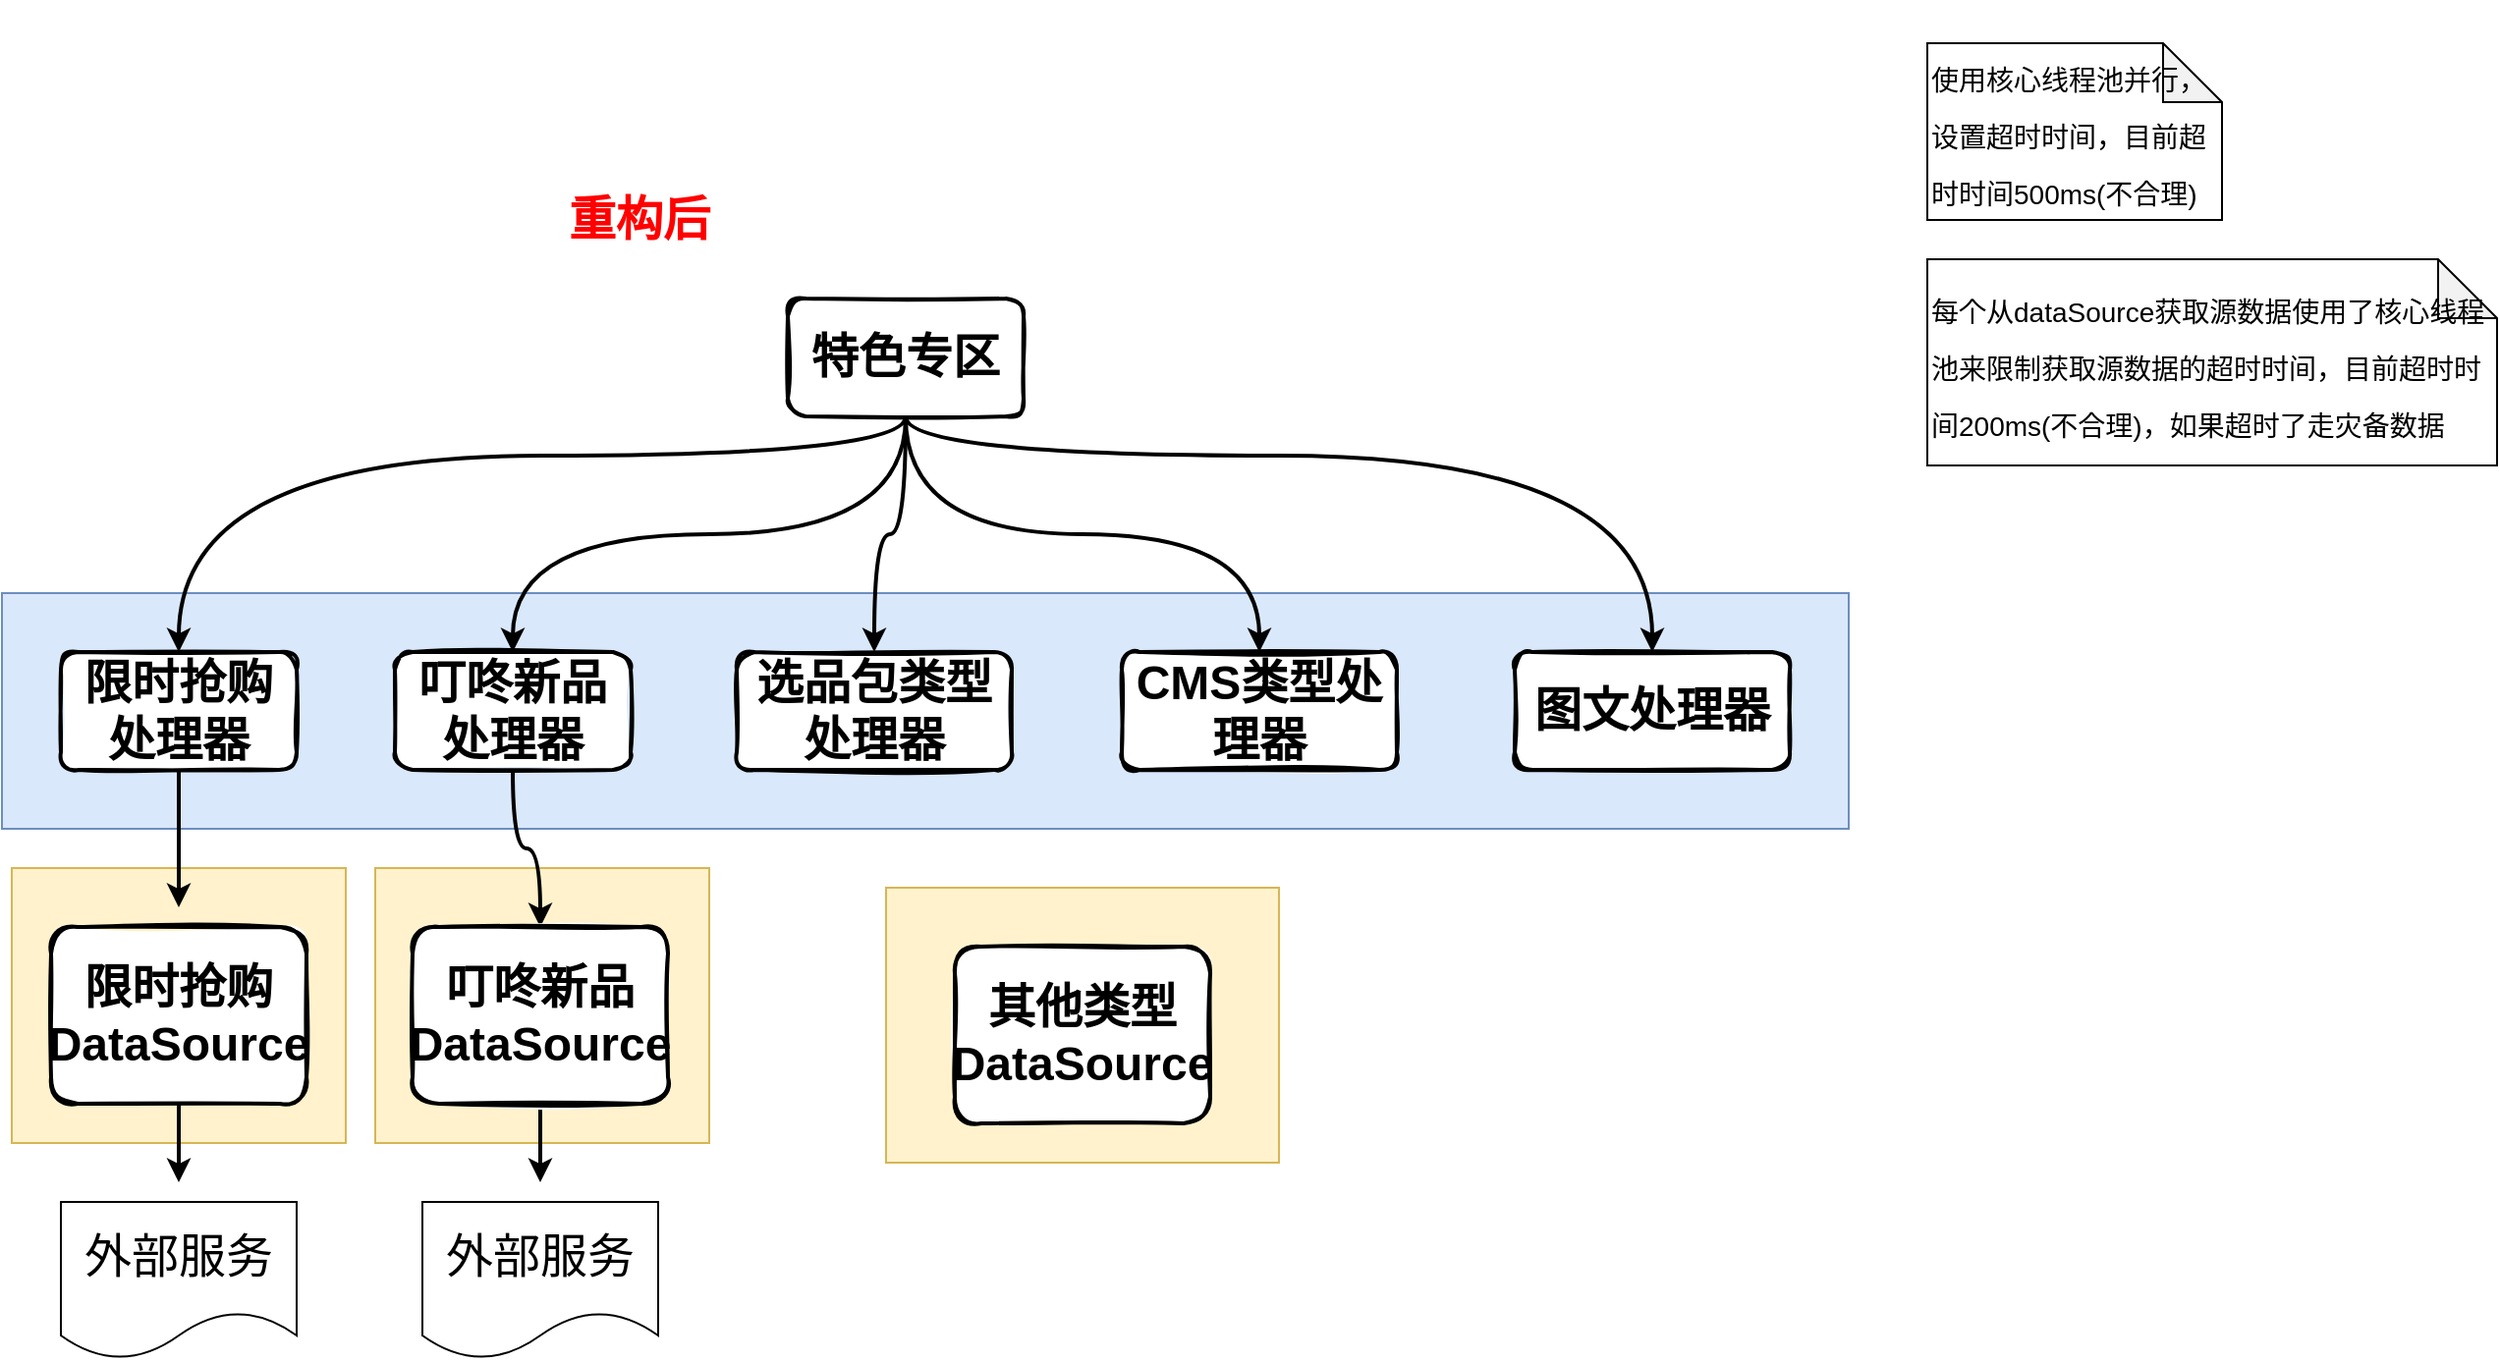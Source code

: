<mxfile version="20.0.4" type="github">
  <diagram id="J9S4pAInpbBgbPKqcIev" name="Page-1">
    <mxGraphModel dx="1261" dy="1988" grid="1" gridSize="10" guides="1" tooltips="1" connect="1" arrows="1" fold="1" page="1" pageScale="1" pageWidth="827" pageHeight="1169" math="0" shadow="0">
      <root>
        <mxCell id="0" />
        <mxCell id="1" parent="0" />
        <mxCell id="6Zn02Jnht_u-dN16hU-3-36" value="" style="rounded=0;whiteSpace=wrap;html=1;fontFamily=Times New Roman;fontSize=12;fillColor=#fff2cc;strokeColor=#d6b656;" vertex="1" parent="1">
          <mxGeometry x="490" y="240" width="200" height="140" as="geometry" />
        </mxCell>
        <mxCell id="6Zn02Jnht_u-dN16hU-3-35" value="" style="rounded=0;whiteSpace=wrap;html=1;fontFamily=Times New Roman;fontSize=12;fillColor=#fff2cc;strokeColor=#d6b656;" vertex="1" parent="1">
          <mxGeometry x="230" y="230" width="170" height="140" as="geometry" />
        </mxCell>
        <mxCell id="6Zn02Jnht_u-dN16hU-3-34" value="" style="rounded=0;whiteSpace=wrap;html=1;fontFamily=Times New Roman;fontSize=12;fillColor=#fff2cc;strokeColor=#d6b656;" vertex="1" parent="1">
          <mxGeometry x="45" y="230" width="170" height="140" as="geometry" />
        </mxCell>
        <mxCell id="6Zn02Jnht_u-dN16hU-3-16" value="" style="rounded=0;whiteSpace=wrap;html=1;fontSize=24;fillColor=#dae8fc;strokeColor=#6c8ebf;" vertex="1" parent="1">
          <mxGeometry x="40" y="90" width="940" height="120" as="geometry" />
        </mxCell>
        <mxCell id="6Zn02Jnht_u-dN16hU-3-8" style="edgeStyle=orthogonalEdgeStyle;rounded=0;orthogonalLoop=1;jettySize=auto;html=1;exitX=0.5;exitY=1;exitDx=0;exitDy=0;entryX=0.5;entryY=0;entryDx=0;entryDy=0;fontSize=24;curved=1;strokeWidth=2;" edge="1" parent="1" source="6Zn02Jnht_u-dN16hU-3-4" target="6Zn02Jnht_u-dN16hU-3-5">
          <mxGeometry relative="1" as="geometry">
            <Array as="points">
              <mxPoint x="130" y="20" />
            </Array>
          </mxGeometry>
        </mxCell>
        <mxCell id="6Zn02Jnht_u-dN16hU-3-9" style="edgeStyle=orthogonalEdgeStyle;curved=1;rounded=0;orthogonalLoop=1;jettySize=auto;html=1;exitX=0.5;exitY=1;exitDx=0;exitDy=0;entryX=0.5;entryY=0;entryDx=0;entryDy=0;fontSize=24;strokeWidth=2;" edge="1" parent="1" source="6Zn02Jnht_u-dN16hU-3-4" target="6Zn02Jnht_u-dN16hU-3-6">
          <mxGeometry relative="1" as="geometry" />
        </mxCell>
        <mxCell id="6Zn02Jnht_u-dN16hU-3-39" style="edgeStyle=orthogonalEdgeStyle;rounded=0;orthogonalLoop=1;jettySize=auto;html=1;exitX=0.5;exitY=1;exitDx=0;exitDy=0;entryX=0.5;entryY=0;entryDx=0;entryDy=0;fontFamily=Times New Roman;fontSize=14;fontColor=#FF0000;strokeWidth=2;curved=1;" edge="1" parent="1" source="6Zn02Jnht_u-dN16hU-3-4" target="6Zn02Jnht_u-dN16hU-3-7">
          <mxGeometry relative="1" as="geometry" />
        </mxCell>
        <mxCell id="6Zn02Jnht_u-dN16hU-3-40" style="edgeStyle=orthogonalEdgeStyle;curved=1;rounded=0;orthogonalLoop=1;jettySize=auto;html=1;exitX=0.5;exitY=1;exitDx=0;exitDy=0;entryX=0.5;entryY=0;entryDx=0;entryDy=0;fontFamily=Times New Roman;fontSize=14;fontColor=#FF0000;strokeWidth=2;" edge="1" parent="1" source="6Zn02Jnht_u-dN16hU-3-4" target="6Zn02Jnht_u-dN16hU-3-37">
          <mxGeometry relative="1" as="geometry" />
        </mxCell>
        <mxCell id="6Zn02Jnht_u-dN16hU-3-41" style="edgeStyle=orthogonalEdgeStyle;curved=1;rounded=0;orthogonalLoop=1;jettySize=auto;html=1;exitX=0.5;exitY=1;exitDx=0;exitDy=0;entryX=0.5;entryY=0;entryDx=0;entryDy=0;fontFamily=Times New Roman;fontSize=14;fontColor=#FF0000;strokeWidth=2;" edge="1" parent="1" source="6Zn02Jnht_u-dN16hU-3-4" target="6Zn02Jnht_u-dN16hU-3-38">
          <mxGeometry relative="1" as="geometry">
            <Array as="points">
              <mxPoint x="500" y="20" />
              <mxPoint x="880" y="20" />
            </Array>
          </mxGeometry>
        </mxCell>
        <mxCell id="6Zn02Jnht_u-dN16hU-3-4" value="&lt;font style=&quot;font-size: 24px;&quot;&gt;&lt;b&gt;特色专区&lt;/b&gt;&lt;/font&gt;" style="rounded=1;whiteSpace=wrap;html=1;strokeWidth=2;fillWeight=4;hachureGap=8;hachureAngle=45;fillColor=#FFFFFF;sketch=1;" vertex="1" parent="1">
          <mxGeometry x="440" y="-60" width="120" height="60" as="geometry" />
        </mxCell>
        <mxCell id="6Zn02Jnht_u-dN16hU-3-12" style="edgeStyle=orthogonalEdgeStyle;curved=1;rounded=0;orthogonalLoop=1;jettySize=auto;html=1;exitX=0.5;exitY=1;exitDx=0;exitDy=0;entryX=0.5;entryY=0;entryDx=0;entryDy=0;fontSize=24;strokeWidth=2;" edge="1" parent="1" source="6Zn02Jnht_u-dN16hU-3-5">
          <mxGeometry relative="1" as="geometry">
            <mxPoint x="130" y="250" as="targetPoint" />
          </mxGeometry>
        </mxCell>
        <mxCell id="6Zn02Jnht_u-dN16hU-3-5" value="&lt;font style=&quot;font-size: 24px;&quot;&gt;&lt;b&gt;限时抢购处理器&lt;/b&gt;&lt;/font&gt;" style="rounded=1;whiteSpace=wrap;html=1;strokeWidth=2;fillWeight=4;hachureGap=8;hachureAngle=45;fillColor=#FFFFFF;sketch=1;" vertex="1" parent="1">
          <mxGeometry x="70" y="120" width="120" height="60" as="geometry" />
        </mxCell>
        <mxCell id="6Zn02Jnht_u-dN16hU-3-14" style="edgeStyle=orthogonalEdgeStyle;curved=1;rounded=0;orthogonalLoop=1;jettySize=auto;html=1;exitX=0.5;exitY=1;exitDx=0;exitDy=0;entryX=0.5;entryY=0;entryDx=0;entryDy=0;fontSize=24;strokeWidth=2;" edge="1" parent="1" source="6Zn02Jnht_u-dN16hU-3-6" target="6Zn02Jnht_u-dN16hU-3-24">
          <mxGeometry relative="1" as="geometry">
            <mxPoint x="354" y="250" as="targetPoint" />
          </mxGeometry>
        </mxCell>
        <mxCell id="6Zn02Jnht_u-dN16hU-3-6" value="&lt;font style=&quot;font-size: 24px;&quot;&gt;&lt;b&gt;叮咚新品处理器&lt;/b&gt;&lt;/font&gt;&lt;span style=&quot;color: rgba(0, 0, 0, 0); font-family: monospace; font-size: 0px; text-align: start;&quot;&gt;%3CmxGraphModel%3E%3Croot%3E%3CmxCell%20id%3D%220%22%2F%3E%3CmxCell%20id%3D%221%22%20parent%3D%220%22%2F%3E%3CmxCell%20id%3D%222%22%20value%3D%22%26lt%3Bfont%20style%3D%26quot%3Bfont-size%3A%2024px%3B%26quot%3B%26gt%3B%26lt%3Bb%26gt%3B%E9%99%90%E6%97%B6%E6%8A%A2%E8%B4%AD%26lt%3B%2Fb%26gt%3B%26lt%3B%2Ffont%26gt%3B%22%20style%3D%22rounded%3D1%3BwhiteSpace%3Dwrap%3Bhtml%3D1%3BstrokeWidth%3D2%3BfillWeight%3D4%3BhachureGap%3D8%3BhachureAngle%3D45%3BfillColor%3D%23FFFFFF%3Bsketch%3D1%3B%22%20vertex%3D%221%22%20parent%3D%221%22%3E%3CmxGeometry%20x%3D%2270%22%20y%3D%22120%22%20width%3D%22120%22%20height%3D%2260%22%20as%3D%22geometry%22%2F%3E%3C%2FmxCell%3E%3C%2Froot%3E%3C%2FmxGraphModel%3E&lt;/span&gt;&lt;span style=&quot;color: rgba(0, 0, 0, 0); font-family: monospace; font-size: 0px; text-align: start;&quot;&gt;%3CmxGraphModel%3E%3Croot%3E%3CmxCell%20id%3D%220%22%2F%3E%3CmxCell%20id%3D%221%22%20parent%3D%220%22%2F%3E%3CmxCell%20id%3D%222%22%20value%3D%22%26lt%3Bfont%20style%3D%26quot%3Bfont-size%3A%2024px%3B%26quot%3B%26gt%3B%26lt%3Bb%26gt%3B%E9%99%90%E6%97%B6%E6%8A%A2%E8%B4%AD%26lt%3B%2Fb%26gt%3B%26lt%3B%2Ffont%26gt%3B%22%20style%3D%22rounded%3D1%3BwhiteSpace%3Dwrap%3Bhtml%3D1%3BstrokeWidth%3D2%3BfillWeight%3D4%3BhachureGap%3D8%3BhachureAngle%3D45%3BfillColor%3D%23FFFFFF%3Bsketch%3D1%3B%22%20vertex%3D%221%22%20parent%3D%221%22%3E%3CmxGeometry%20x%3D%2270%22%20y%3D%22120%22%20width%3D%22120%22%20height%3D%2260%22%20as%3D%22geometry%22%2F%3E%3C%2FmxCell%3E%3C%2Froot%3E%3C%2FmxGraphModel%3E处理&lt;/span&gt;" style="rounded=1;whiteSpace=wrap;html=1;strokeWidth=2;fillWeight=4;hachureGap=8;hachureAngle=45;fillColor=#FFFFFF;sketch=1;" vertex="1" parent="1">
          <mxGeometry x="240" y="120" width="120" height="60" as="geometry" />
        </mxCell>
        <mxCell id="6Zn02Jnht_u-dN16hU-3-7" value="&lt;span style=&quot;font-size: 24px;&quot;&gt;&lt;b&gt;选品包类型处理器&lt;/b&gt;&lt;/span&gt;" style="rounded=1;whiteSpace=wrap;html=1;strokeWidth=2;fillWeight=4;hachureGap=8;hachureAngle=45;fillColor=#FFFFFF;sketch=1;" vertex="1" parent="1">
          <mxGeometry x="414" y="120" width="140" height="60" as="geometry" />
        </mxCell>
        <mxCell id="6Zn02Jnht_u-dN16hU-3-17" value="&lt;p style=&quot;&quot;&gt;&lt;font style=&quot;font-size: 14px;&quot;&gt;使用核心线程池并行，设置超时时间，目前超时时间500ms(不合理)&lt;/font&gt;&lt;/p&gt;" style="shape=note;whiteSpace=wrap;html=1;backgroundOutline=1;darkOpacity=0.05;fontSize=24;fillColor=#FFFFFF;align=left;" vertex="1" parent="1">
          <mxGeometry x="1020" y="-190" width="150" height="90" as="geometry" />
        </mxCell>
        <mxCell id="6Zn02Jnht_u-dN16hU-3-19" value="&lt;font color=&quot;#ff0000&quot;&gt;重构后&lt;/font&gt;" style="text;strokeColor=none;fillColor=none;html=1;fontSize=24;fontStyle=1;verticalAlign=middle;align=center;fontFamily=Times New Roman;" vertex="1" parent="1">
          <mxGeometry x="314" y="-120" width="100" height="40" as="geometry" />
        </mxCell>
        <mxCell id="6Zn02Jnht_u-dN16hU-3-29" style="edgeStyle=none;rounded=0;orthogonalLoop=1;jettySize=auto;html=1;exitX=0.5;exitY=1;exitDx=0;exitDy=0;fontFamily=Times New Roman;fontSize=12;fontColor=#FF0000;strokeWidth=2;" edge="1" parent="1" source="6Zn02Jnht_u-dN16hU-3-23">
          <mxGeometry relative="1" as="geometry">
            <mxPoint x="130" y="390" as="targetPoint" />
          </mxGeometry>
        </mxCell>
        <mxCell id="6Zn02Jnht_u-dN16hU-3-23" value="&lt;font style=&quot;font-size: 24px;&quot;&gt;&lt;b&gt;限时抢购DataSource&lt;/b&gt;&lt;/font&gt;" style="rounded=1;whiteSpace=wrap;html=1;strokeWidth=2;fillWeight=4;hachureGap=8;hachureAngle=45;fillColor=#FFFFFF;sketch=1;" vertex="1" parent="1">
          <mxGeometry x="65" y="260" width="130" height="90" as="geometry" />
        </mxCell>
        <mxCell id="6Zn02Jnht_u-dN16hU-3-30" style="edgeStyle=none;rounded=0;orthogonalLoop=1;jettySize=auto;html=1;exitX=0.5;exitY=1;exitDx=0;exitDy=0;fontFamily=Times New Roman;fontSize=12;fontColor=#FF0000;strokeWidth=2;" edge="1" parent="1" source="6Zn02Jnht_u-dN16hU-3-24">
          <mxGeometry relative="1" as="geometry">
            <mxPoint x="314" y="390" as="targetPoint" />
          </mxGeometry>
        </mxCell>
        <mxCell id="6Zn02Jnht_u-dN16hU-3-24" value="&lt;font style=&quot;font-size: 24px;&quot;&gt;&lt;b&gt;叮咚新品DataSource&lt;/b&gt;&lt;/font&gt;" style="rounded=1;whiteSpace=wrap;html=1;strokeWidth=2;fillWeight=4;hachureGap=8;hachureAngle=45;fillColor=#FFFFFF;sketch=1;" vertex="1" parent="1">
          <mxGeometry x="249" y="260" width="130" height="90" as="geometry" />
        </mxCell>
        <mxCell id="6Zn02Jnht_u-dN16hU-3-25" value="&lt;font style=&quot;font-size: 24px;&quot;&gt;&lt;b&gt;其他类型DataSource&lt;/b&gt;&lt;/font&gt;" style="rounded=1;whiteSpace=wrap;html=1;strokeWidth=2;fillWeight=4;hachureGap=8;hachureAngle=45;fillColor=#FFFFFF;sketch=1;" vertex="1" parent="1">
          <mxGeometry x="525" y="270" width="130" height="90" as="geometry" />
        </mxCell>
        <mxCell id="6Zn02Jnht_u-dN16hU-3-26" value="外部服务" style="shape=document;whiteSpace=wrap;html=1;boundedLbl=1;fontSize=24;fillColor=#FFFFFF;" vertex="1" parent="1">
          <mxGeometry x="70" y="400" width="120" height="80" as="geometry" />
        </mxCell>
        <mxCell id="6Zn02Jnht_u-dN16hU-3-27" value="外部服务" style="shape=document;whiteSpace=wrap;html=1;boundedLbl=1;fontSize=24;fillColor=#FFFFFF;" vertex="1" parent="1">
          <mxGeometry x="254" y="400" width="120" height="80" as="geometry" />
        </mxCell>
        <mxCell id="6Zn02Jnht_u-dN16hU-3-32" value="&lt;p style=&quot;&quot;&gt;&lt;font style=&quot;font-size: 14px;&quot;&gt;每个从dataSource获取源数据使用了核心线程池来限制获取源数据的超时时间，目前超时时间200ms(不合理)，如果超时了走灾备数据&lt;/font&gt;&lt;/p&gt;" style="shape=note;whiteSpace=wrap;html=1;backgroundOutline=1;darkOpacity=0.05;fontSize=24;fillColor=#FFFFFF;align=left;" vertex="1" parent="1">
          <mxGeometry x="1020" y="-80" width="290" height="105" as="geometry" />
        </mxCell>
        <mxCell id="6Zn02Jnht_u-dN16hU-3-37" value="&lt;span style=&quot;font-size: 24px;&quot;&gt;&lt;b&gt;CMS类型处理器&lt;/b&gt;&lt;/span&gt;" style="rounded=1;whiteSpace=wrap;html=1;strokeWidth=2;fillWeight=4;hachureGap=8;hachureAngle=45;fillColor=#FFFFFF;sketch=1;" vertex="1" parent="1">
          <mxGeometry x="610" y="120" width="140" height="60" as="geometry" />
        </mxCell>
        <mxCell id="6Zn02Jnht_u-dN16hU-3-38" value="&lt;span style=&quot;font-size: 24px;&quot;&gt;&lt;b&gt;图文处理器&lt;/b&gt;&lt;/span&gt;" style="rounded=1;whiteSpace=wrap;html=1;strokeWidth=2;fillWeight=4;hachureGap=8;hachureAngle=45;fillColor=#FFFFFF;sketch=1;" vertex="1" parent="1">
          <mxGeometry x="810" y="120" width="140" height="60" as="geometry" />
        </mxCell>
      </root>
    </mxGraphModel>
  </diagram>
</mxfile>
